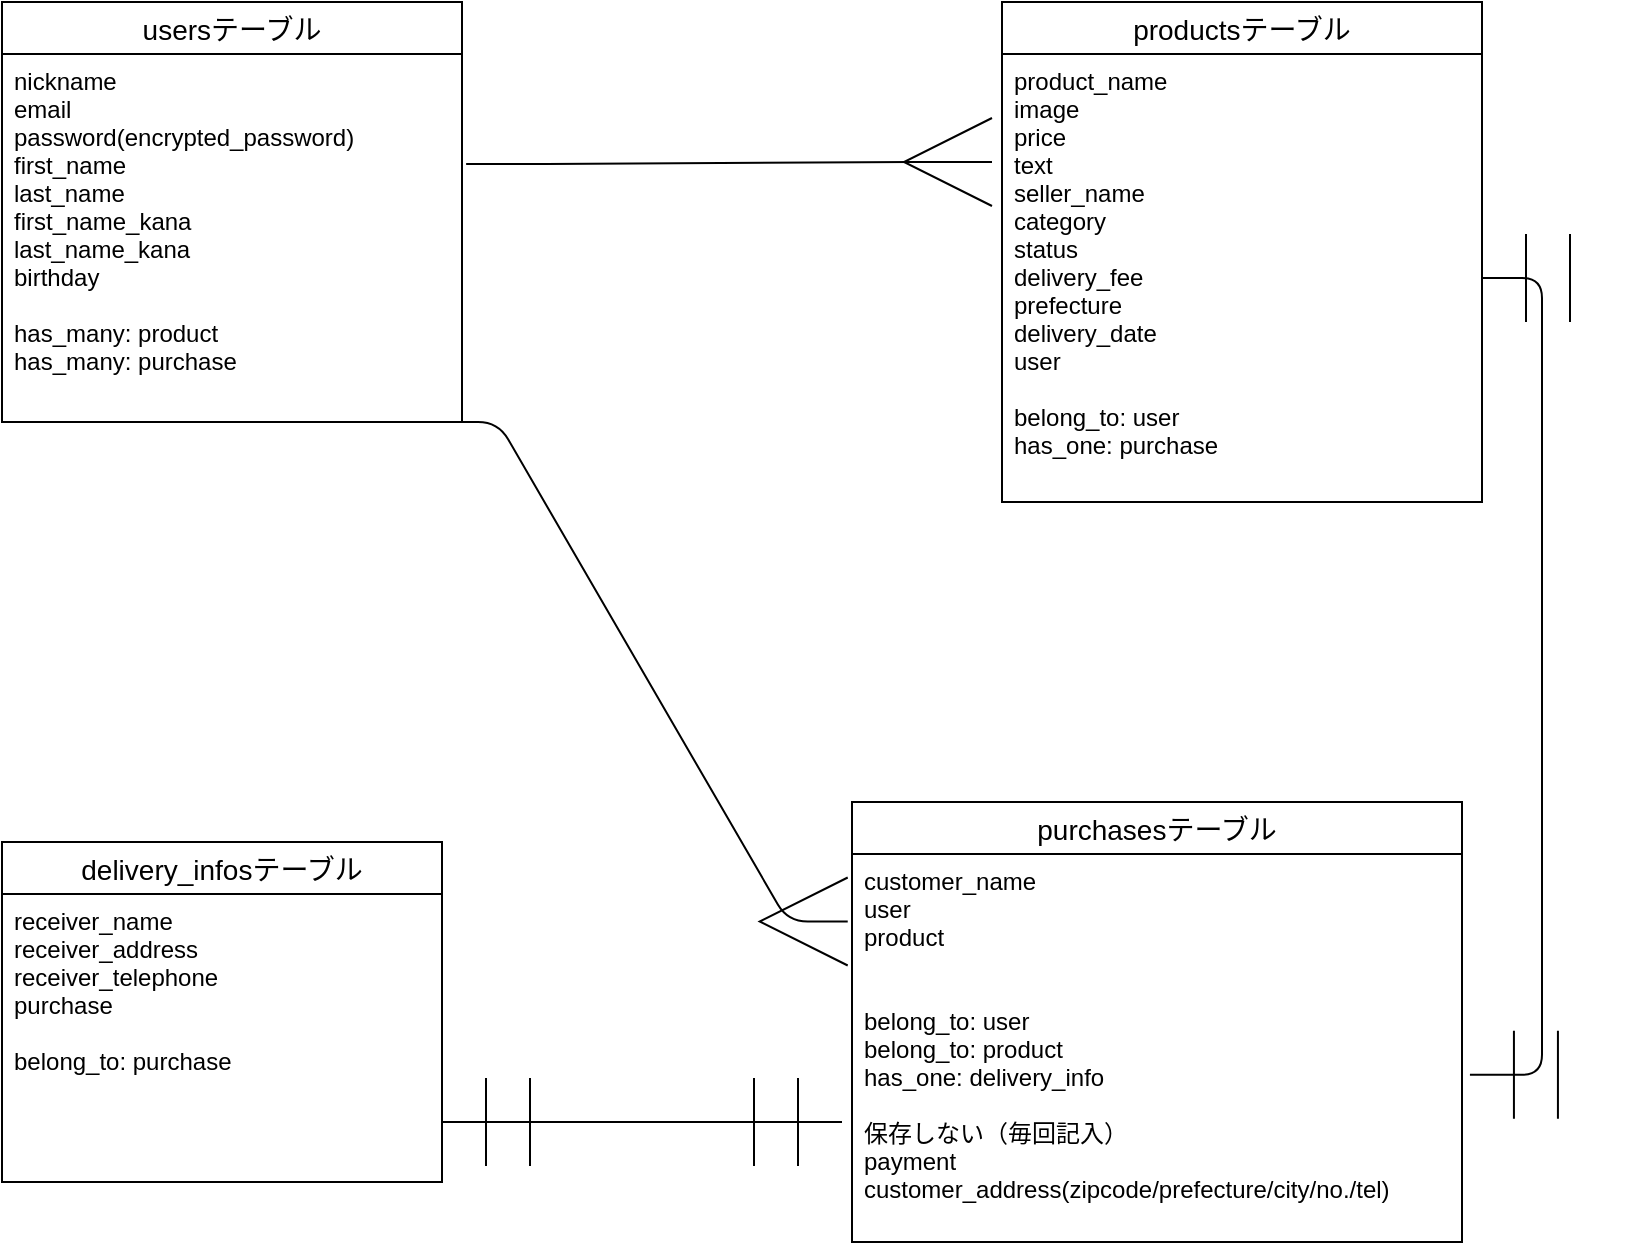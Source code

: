 <mxfile>
    <diagram id="J4lHPqqyv-jxHkiEatdg" name="ページ1">
        <mxGraphModel dx="554" dy="741" grid="1" gridSize="10" guides="1" tooltips="1" connect="1" arrows="1" fold="1" page="1" pageScale="1" pageWidth="3300" pageHeight="4681" math="0" shadow="0">
            <root>
                <mxCell id="0"/>
                <mxCell id="1" parent="0"/>
                <mxCell id="3" value="usersテーブル" style="swimlane;fontStyle=0;childLayout=stackLayout;horizontal=1;startSize=26;horizontalStack=0;resizeParent=1;resizeParentMax=0;resizeLast=0;collapsible=1;marginBottom=0;align=center;fontSize=14;direction=east;" parent="1" vertex="1">
                    <mxGeometry x="100" y="40" width="230" height="210" as="geometry">
                        <mxRectangle x="100" y="40" width="120" height="26" as="alternateBounds"/>
                    </mxGeometry>
                </mxCell>
                <mxCell id="4" value="nickname&#10;email&#10;password(encrypted_password)&#10;first_name&#10;last_name&#10;first_name_kana&#10;last_name_kana&#10;birthday&#10;&#10;has_many: product&#10;has_many: purchase&#10;" style="text;strokeColor=none;fillColor=none;spacingLeft=4;spacingRight=4;overflow=hidden;rotatable=0;points=[[0,0.5],[1,0.5]];portConstraint=eastwest;fontSize=12;" parent="3" vertex="1">
                    <mxGeometry y="26" width="230" height="184" as="geometry"/>
                </mxCell>
                <mxCell id="302" value="productsテーブル" style="swimlane;fontStyle=0;childLayout=stackLayout;horizontal=1;startSize=26;horizontalStack=0;resizeParent=1;resizeParentMax=0;resizeLast=0;collapsible=1;marginBottom=0;align=center;fontSize=14;" parent="1" vertex="1">
                    <mxGeometry x="600" y="40" width="240" height="250" as="geometry"/>
                </mxCell>
                <mxCell id="303" value="product_name&#10;image&#10;price&#10;text&#10;seller_name&#10;category&#10;status&#10;delivery_fee&#10;prefecture&#10;delivery_date&#10;user&#10;&#10;belong_to: user&#10;has_one: purchase" style="text;strokeColor=none;fillColor=none;spacingLeft=4;spacingRight=4;overflow=hidden;rotatable=0;points=[[0,0.5],[1,0.5]];portConstraint=eastwest;fontSize=12;" parent="302" vertex="1">
                    <mxGeometry y="26" width="240" height="224" as="geometry"/>
                </mxCell>
                <mxCell id="309" value="" style="edgeStyle=entityRelationEdgeStyle;fontSize=12;html=1;endArrow=ERmany;startSize=42;endSize=42;exitX=1.009;exitY=0.299;exitDx=0;exitDy=0;exitPerimeter=0;" parent="1" source="4" edge="1">
                    <mxGeometry width="100" height="100" relative="1" as="geometry">
                        <mxPoint x="340" y="120" as="sourcePoint"/>
                        <mxPoint x="595" y="120" as="targetPoint"/>
                    </mxGeometry>
                </mxCell>
                <mxCell id="310" value="purchasesテーブル" style="swimlane;fontStyle=0;childLayout=stackLayout;horizontal=1;startSize=26;horizontalStack=0;resizeParent=1;resizeParentMax=0;resizeLast=0;collapsible=1;marginBottom=0;align=center;fontSize=14;" parent="1" vertex="1">
                    <mxGeometry x="525" y="440" width="305" height="220" as="geometry"/>
                </mxCell>
                <mxCell id="311" value="customer_name&#10;user&#10;product&#10;&#10;&#10;belong_to: user&#10;belong_to: product&#10;has_one: delivery_info&#10;&#10;保存しない（毎回記入）&#10;payment&#10;customer_address(zipcode/prefecture/city/no./tel)" style="text;strokeColor=none;fillColor=none;spacingLeft=4;spacingRight=4;overflow=hidden;rotatable=0;points=[[0,0.5],[1,0.5]];portConstraint=eastwest;fontSize=12;" parent="310" vertex="1">
                    <mxGeometry y="26" width="305" height="194" as="geometry"/>
                </mxCell>
                <mxCell id="316" value="delivery_infosテーブル" style="swimlane;fontStyle=0;childLayout=stackLayout;horizontal=1;startSize=26;horizontalStack=0;resizeParent=1;resizeParentMax=0;resizeLast=0;collapsible=1;marginBottom=0;align=center;fontSize=14;" parent="1" vertex="1">
                    <mxGeometry x="100" y="460" width="220" height="170" as="geometry"/>
                </mxCell>
                <mxCell id="317" value="receiver_name&#10;receiver_address&#10;receiver_telephone&#10;purchase&#10;&#10;belong_to: purchase" style="text;strokeColor=none;fillColor=none;spacingLeft=4;spacingRight=4;overflow=hidden;rotatable=0;points=[[0,0.5],[1,0.5]];portConstraint=eastwest;fontSize=12;" parent="316" vertex="1">
                    <mxGeometry y="26" width="220" height="144" as="geometry"/>
                </mxCell>
                <mxCell id="320" value="" style="edgeStyle=entityRelationEdgeStyle;fontSize=12;html=1;endArrow=ERmany;startSize=42;endSize=42;entryX=-0.007;entryY=0.174;entryDx=0;entryDy=0;entryPerimeter=0;exitX=0.948;exitY=1;exitDx=0;exitDy=0;exitPerimeter=0;" parent="1" source="4" target="311" edge="1">
                    <mxGeometry width="100" height="100" relative="1" as="geometry">
                        <mxPoint x="270" y="200" as="sourcePoint"/>
                        <mxPoint x="370" y="100" as="targetPoint"/>
                    </mxGeometry>
                </mxCell>
                <mxCell id="321" value="" style="edgeStyle=entityRelationEdgeStyle;fontSize=12;html=1;endArrow=ERmandOne;startArrow=ERmandOne;startSize=42;endSize=42;exitX=1.013;exitY=0.569;exitDx=0;exitDy=0;exitPerimeter=0;" parent="1" source="311" target="303" edge="1">
                    <mxGeometry width="100" height="100" relative="1" as="geometry">
                        <mxPoint x="910" y="538" as="sourcePoint"/>
                        <mxPoint x="910" y="173" as="targetPoint"/>
                    </mxGeometry>
                </mxCell>
                <mxCell id="322" value="" style="edgeStyle=entityRelationEdgeStyle;fontSize=12;html=1;endArrow=ERmandOne;startArrow=ERmandOne;startSize=42;endSize=42;" parent="1" edge="1">
                    <mxGeometry width="100" height="100" relative="1" as="geometry">
                        <mxPoint x="320" y="600" as="sourcePoint"/>
                        <mxPoint x="520" y="600" as="targetPoint"/>
                    </mxGeometry>
                </mxCell>
            </root>
        </mxGraphModel>
    </diagram>
</mxfile>